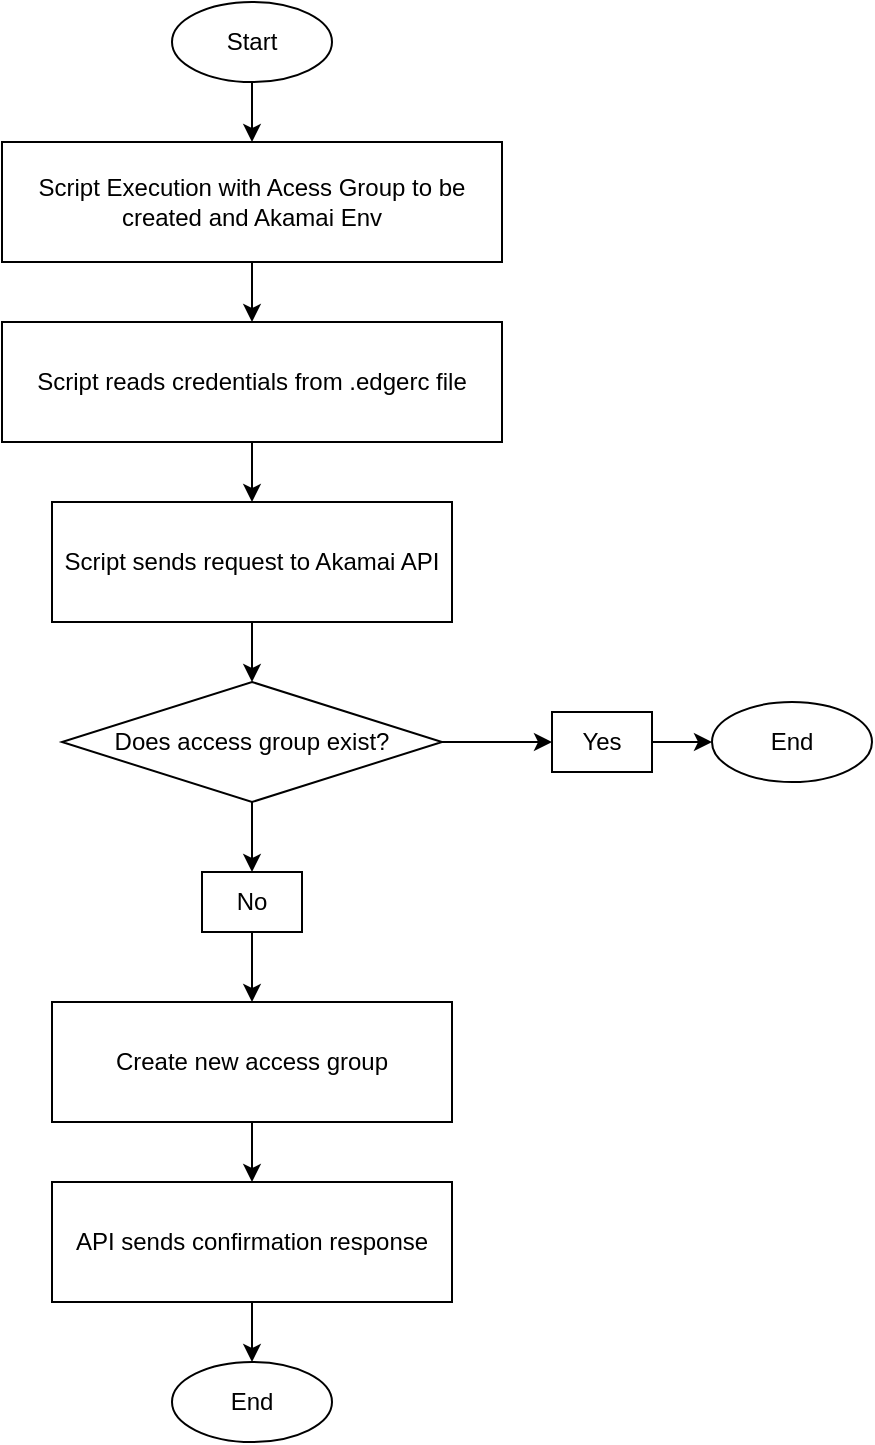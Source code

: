 <mxfile version="24.7.12">
  <diagram name="Flowchart" id="0">
    <mxGraphModel dx="1434" dy="780" grid="1" gridSize="10" guides="1" tooltips="1" connect="1" arrows="1" fold="1" page="1" pageScale="1" pageWidth="827" pageHeight="1169" math="0" shadow="0">
      <root>
        <mxCell id="0" />
        <mxCell id="1" parent="0" />
        <mxCell id="2" value="Start" style="ellipse;whiteSpace=wrap;html=1;" parent="1" vertex="1">
          <mxGeometry x="300" y="150" width="80" height="40" as="geometry" />
        </mxCell>
        <mxCell id="3" value="Script reads credentials from .edgerc file" style="rounded=0;whiteSpace=wrap;html=1;" parent="1" vertex="1">
          <mxGeometry x="215" y="310" width="250" height="60" as="geometry" />
        </mxCell>
        <mxCell id="4" value="Script sends request to Akamai API" style="rounded=0;whiteSpace=wrap;html=1;" parent="1" vertex="1">
          <mxGeometry x="240" y="400" width="200" height="60" as="geometry" />
        </mxCell>
        <mxCell id="5" value="Does access group exist?" style="rhombus;whiteSpace=wrap;html=1;" parent="1" vertex="1">
          <mxGeometry x="245" y="490" width="190" height="60" as="geometry" />
        </mxCell>
        <mxCell id="7" value="End" style="ellipse;whiteSpace=wrap;html=1;" parent="1" vertex="1">
          <mxGeometry x="570" y="500" width="80" height="40" as="geometry" />
        </mxCell>
        <mxCell id="8" value="No" style="rounded=0;whiteSpace=wrap;html=1;" parent="1" vertex="1">
          <mxGeometry x="315" y="585" width="50" height="30" as="geometry" />
        </mxCell>
        <mxCell id="9" value="Create new access group" style="rounded=0;whiteSpace=wrap;html=1;" parent="1" vertex="1">
          <mxGeometry x="240" y="650" width="200" height="60" as="geometry" />
        </mxCell>
        <mxCell id="10" value="API sends confirmation response" style="rounded=0;whiteSpace=wrap;html=1;" parent="1" vertex="1">
          <mxGeometry x="240" y="740" width="200" height="60" as="geometry" />
        </mxCell>
        <mxCell id="11" value="End" style="ellipse;whiteSpace=wrap;html=1;" parent="1" vertex="1">
          <mxGeometry x="300" y="830" width="80" height="40" as="geometry" />
        </mxCell>
        <mxCell id="12" style="entryX=0.5;entryY=0;entryDx=0;entryDy=0;" parent="1" source="2" target="TkQf7-TgD84HPXfSicsC-18" edge="1">
          <mxGeometry relative="1" as="geometry" />
        </mxCell>
        <mxCell id="13" parent="1" source="3" target="4" edge="1">
          <mxGeometry relative="1" as="geometry" />
        </mxCell>
        <mxCell id="14" parent="1" source="4" target="5" edge="1">
          <mxGeometry relative="1" as="geometry" />
        </mxCell>
        <mxCell id="17" parent="1" source="9" target="10" edge="1">
          <mxGeometry relative="1" as="geometry" />
        </mxCell>
        <mxCell id="18" parent="1" source="10" target="11" edge="1">
          <mxGeometry relative="1" as="geometry" />
        </mxCell>
        <mxCell id="hVpOtIu-dSlySTCm-MsQ-19" value="" parent="1" source="5" target="6" edge="1">
          <mxGeometry relative="1" as="geometry">
            <mxPoint x="435" y="520" as="sourcePoint" />
            <mxPoint x="500" y="520" as="targetPoint" />
          </mxGeometry>
        </mxCell>
        <mxCell id="6" value="Yes" style="rounded=0;whiteSpace=wrap;html=1;" parent="1" vertex="1">
          <mxGeometry x="490" y="505" width="50" height="30" as="geometry" />
        </mxCell>
        <mxCell id="hVpOtIu-dSlySTCm-MsQ-21" value="" style="endArrow=classic;html=1;rounded=0;exitX=1;exitY=0.5;exitDx=0;exitDy=0;entryX=0;entryY=0.5;entryDx=0;entryDy=0;" parent="1" source="6" target="7" edge="1">
          <mxGeometry width="50" height="50" relative="1" as="geometry">
            <mxPoint x="620" y="480" as="sourcePoint" />
            <mxPoint x="670" y="430" as="targetPoint" />
          </mxGeometry>
        </mxCell>
        <mxCell id="hVpOtIu-dSlySTCm-MsQ-23" value="" style="endArrow=classic;html=1;rounded=0;exitX=0.5;exitY=1;exitDx=0;exitDy=0;entryX=0.5;entryY=0;entryDx=0;entryDy=0;" parent="1" source="5" target="8" edge="1">
          <mxGeometry width="50" height="50" relative="1" as="geometry">
            <mxPoint x="610" y="570" as="sourcePoint" />
            <mxPoint x="660" y="520" as="targetPoint" />
          </mxGeometry>
        </mxCell>
        <mxCell id="hVpOtIu-dSlySTCm-MsQ-24" style="entryX=0.5;entryY=0;entryDx=0;entryDy=0;exitX=0.5;exitY=1;exitDx=0;exitDy=0;" parent="1" source="8" target="9" edge="1">
          <mxGeometry relative="1" as="geometry">
            <mxPoint x="510" y="544" as="sourcePoint" />
            <mxPoint x="810" y="532" as="targetPoint" />
          </mxGeometry>
        </mxCell>
        <mxCell id="TkQf7-TgD84HPXfSicsC-18" value="Script Execution with Acess Group to be created and Akamai Env" style="rounded=0;whiteSpace=wrap;html=1;" vertex="1" parent="1">
          <mxGeometry x="215" y="220" width="250" height="60" as="geometry" />
        </mxCell>
        <mxCell id="TkQf7-TgD84HPXfSicsC-23" style="exitX=0.5;exitY=1;exitDx=0;exitDy=0;entryX=0.5;entryY=0;entryDx=0;entryDy=0;" edge="1" parent="1" source="TkQf7-TgD84HPXfSicsC-18" target="3">
          <mxGeometry relative="1" as="geometry">
            <mxPoint x="388" y="186" as="sourcePoint" />
            <mxPoint x="655" y="230" as="targetPoint" />
          </mxGeometry>
        </mxCell>
      </root>
    </mxGraphModel>
  </diagram>
</mxfile>
